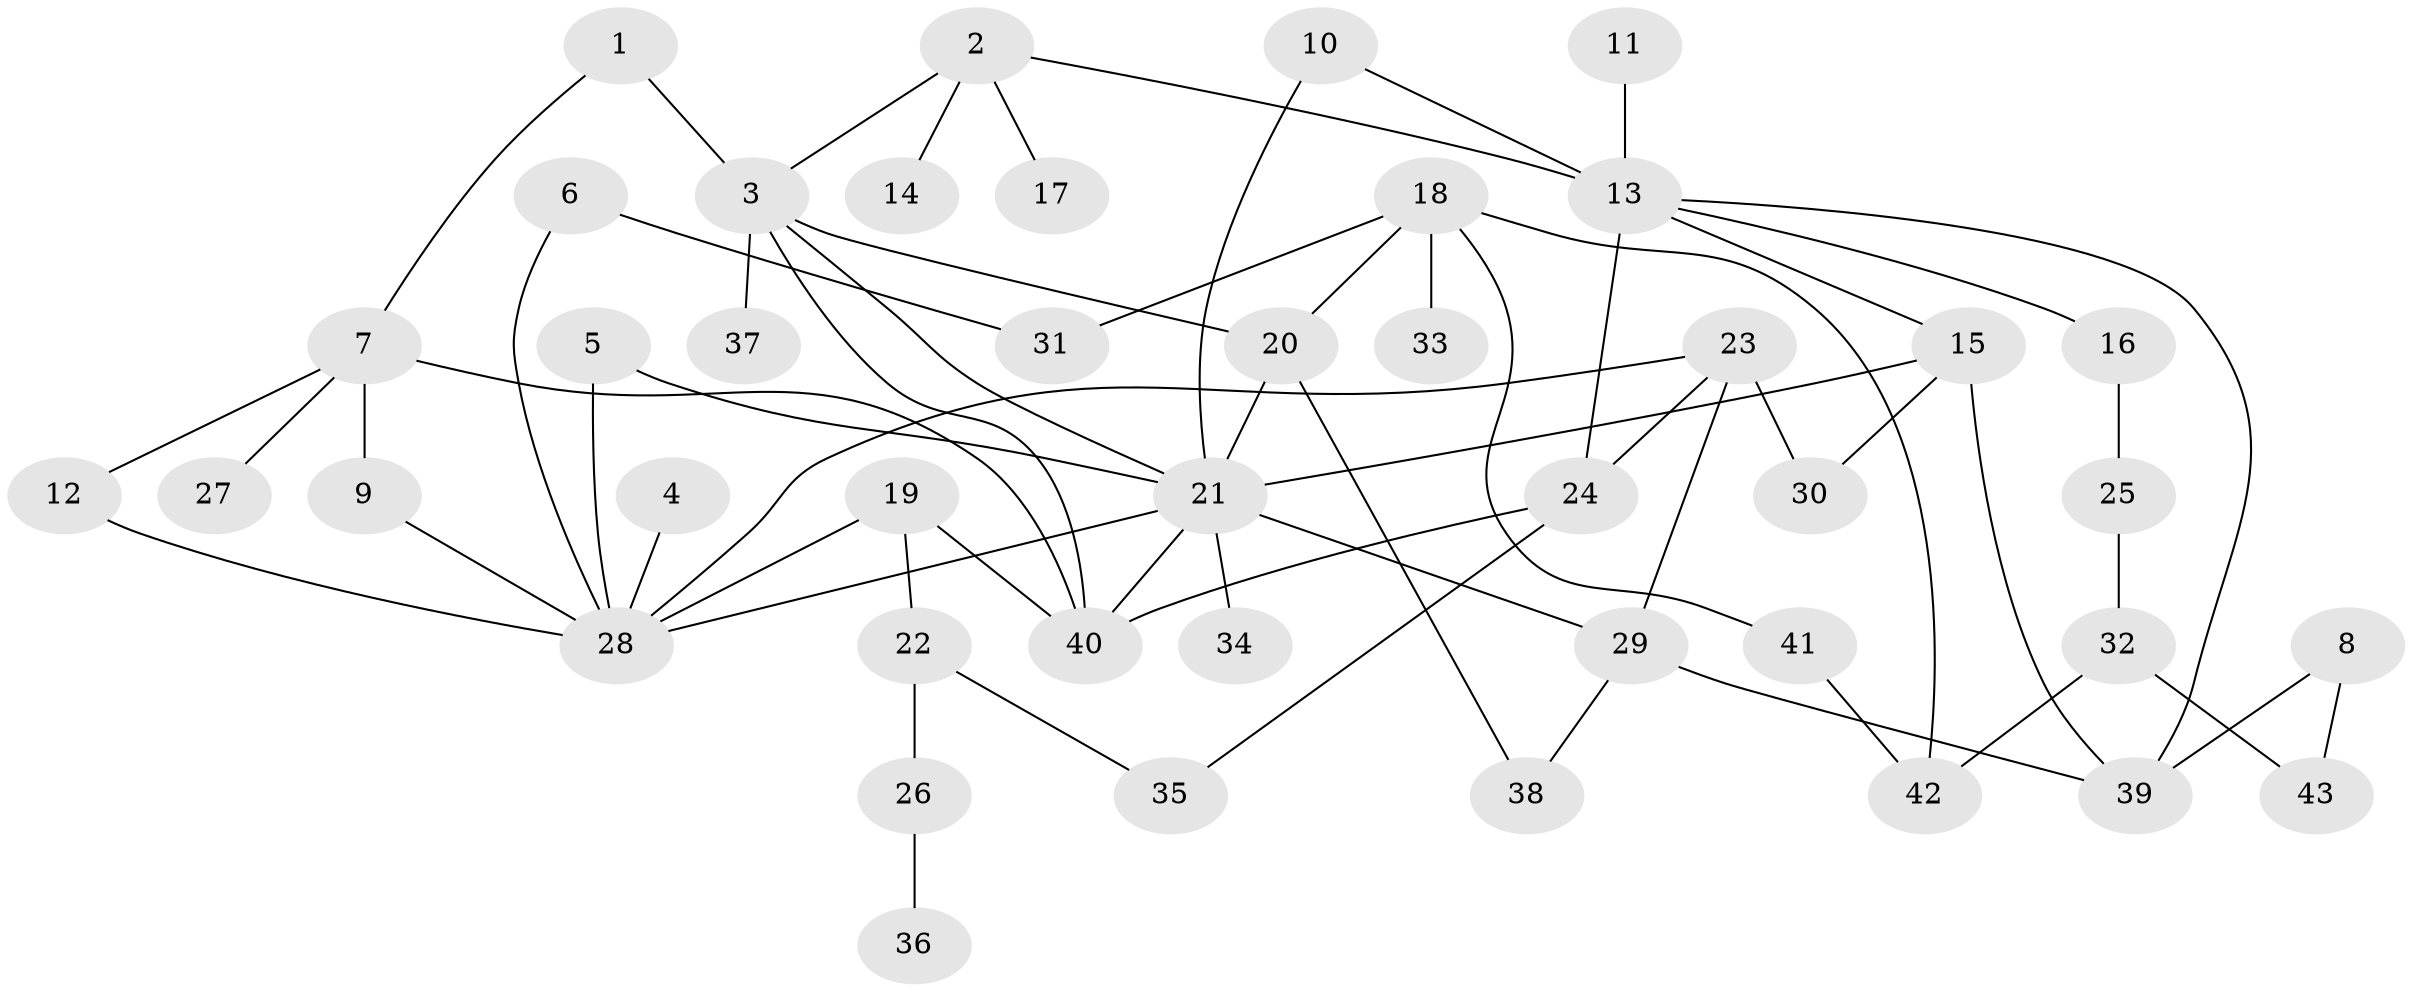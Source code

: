 // original degree distribution, {14: 0.011764705882352941, 2: 0.3176470588235294, 7: 0.03529411764705882, 11: 0.011764705882352941, 3: 0.08235294117647059, 6: 0.058823529411764705, 1: 0.4, 4: 0.058823529411764705, 10: 0.011764705882352941, 5: 0.011764705882352941}
// Generated by graph-tools (version 1.1) at 2025/01/03/09/25 03:01:38]
// undirected, 43 vertices, 63 edges
graph export_dot {
graph [start="1"]
  node [color=gray90,style=filled];
  1;
  2;
  3;
  4;
  5;
  6;
  7;
  8;
  9;
  10;
  11;
  12;
  13;
  14;
  15;
  16;
  17;
  18;
  19;
  20;
  21;
  22;
  23;
  24;
  25;
  26;
  27;
  28;
  29;
  30;
  31;
  32;
  33;
  34;
  35;
  36;
  37;
  38;
  39;
  40;
  41;
  42;
  43;
  1 -- 3 [weight=1.0];
  1 -- 7 [weight=1.0];
  2 -- 3 [weight=1.0];
  2 -- 13 [weight=1.0];
  2 -- 14 [weight=1.0];
  2 -- 17 [weight=1.0];
  3 -- 20 [weight=1.0];
  3 -- 21 [weight=1.0];
  3 -- 37 [weight=1.0];
  3 -- 40 [weight=1.0];
  4 -- 28 [weight=1.0];
  5 -- 21 [weight=1.0];
  5 -- 28 [weight=1.0];
  6 -- 28 [weight=1.0];
  6 -- 31 [weight=1.0];
  7 -- 9 [weight=1.0];
  7 -- 12 [weight=1.0];
  7 -- 27 [weight=1.0];
  7 -- 40 [weight=1.0];
  8 -- 39 [weight=1.0];
  8 -- 43 [weight=1.0];
  9 -- 28 [weight=1.0];
  10 -- 13 [weight=1.0];
  10 -- 21 [weight=1.0];
  11 -- 13 [weight=1.0];
  12 -- 28 [weight=1.0];
  13 -- 15 [weight=1.0];
  13 -- 16 [weight=1.0];
  13 -- 24 [weight=2.0];
  13 -- 39 [weight=1.0];
  15 -- 21 [weight=1.0];
  15 -- 30 [weight=1.0];
  15 -- 39 [weight=1.0];
  16 -- 25 [weight=1.0];
  18 -- 20 [weight=1.0];
  18 -- 31 [weight=1.0];
  18 -- 33 [weight=1.0];
  18 -- 41 [weight=1.0];
  18 -- 42 [weight=1.0];
  19 -- 22 [weight=1.0];
  19 -- 28 [weight=1.0];
  19 -- 40 [weight=1.0];
  20 -- 21 [weight=1.0];
  20 -- 38 [weight=1.0];
  21 -- 28 [weight=1.0];
  21 -- 29 [weight=1.0];
  21 -- 34 [weight=1.0];
  21 -- 40 [weight=1.0];
  22 -- 26 [weight=1.0];
  22 -- 35 [weight=1.0];
  23 -- 24 [weight=1.0];
  23 -- 28 [weight=1.0];
  23 -- 29 [weight=1.0];
  23 -- 30 [weight=1.0];
  24 -- 35 [weight=1.0];
  24 -- 40 [weight=1.0];
  25 -- 32 [weight=1.0];
  26 -- 36 [weight=1.0];
  29 -- 38 [weight=1.0];
  29 -- 39 [weight=1.0];
  32 -- 42 [weight=1.0];
  32 -- 43 [weight=1.0];
  41 -- 42 [weight=1.0];
}
